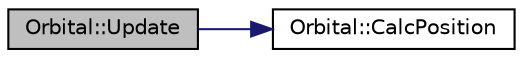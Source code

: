 digraph "Orbital::Update"
{
  edge [fontname="Helvetica",fontsize="10",labelfontname="Helvetica",labelfontsize="10"];
  node [fontname="Helvetica",fontsize="10",shape=record];
  rankdir="LR";
  Node1 [label="Orbital::Update",height=0.2,width=0.4,color="black", fillcolor="grey75", style="filled", fontcolor="black"];
  Node1 -> Node2 [color="midnightblue",fontsize="10",style="solid",fontname="Helvetica"];
  Node2 [label="Orbital::CalcPosition",height=0.2,width=0.4,color="black", fillcolor="white", style="filled",URL="$class_orbital.html#a1f10843e84a1b806ad54dcca1259e0fc"];
}
